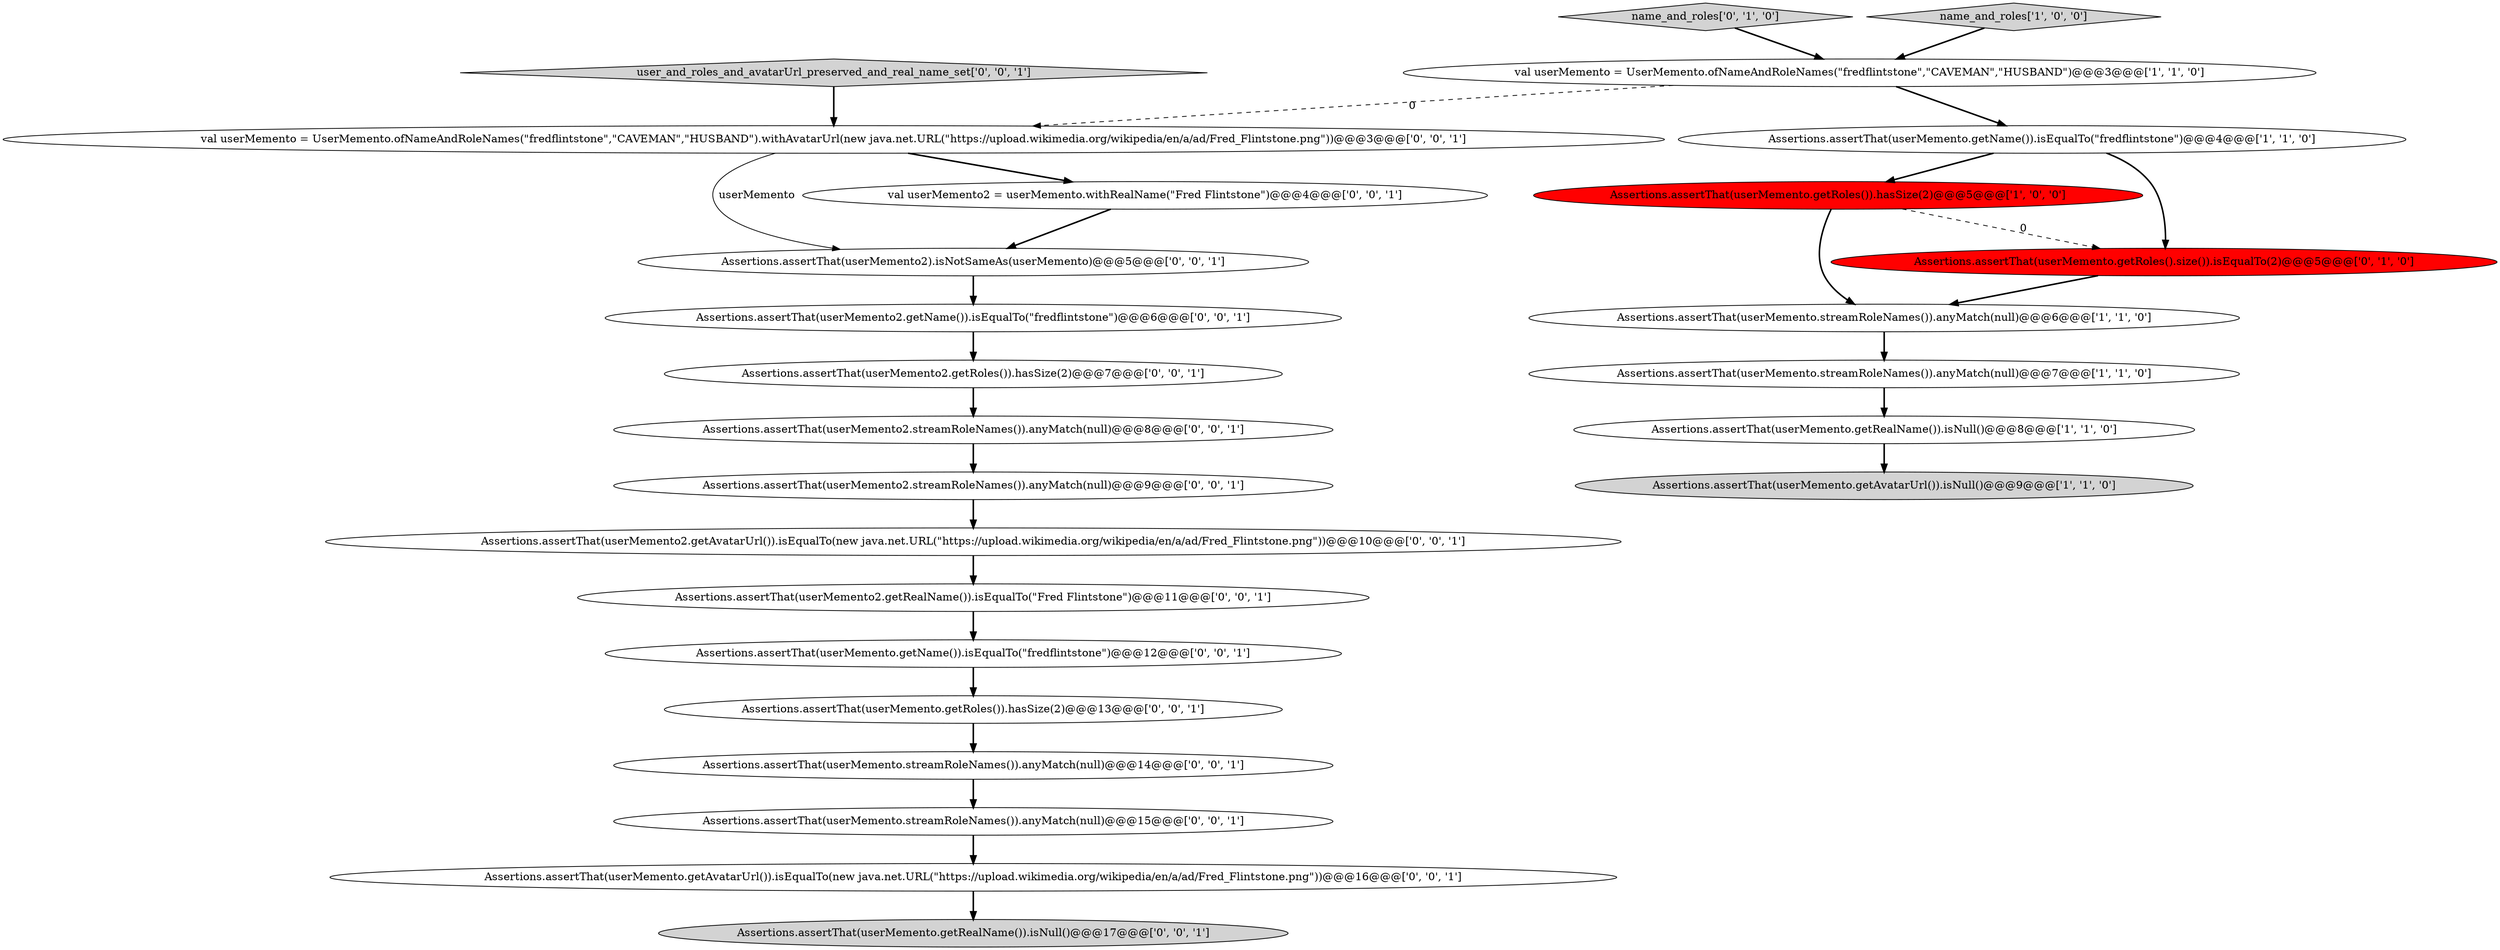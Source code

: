 digraph {
10 [style = filled, label = "Assertions.assertThat(userMemento2.getRoles()).hasSize(2)@@@7@@@['0', '0', '1']", fillcolor = white, shape = ellipse image = "AAA0AAABBB3BBB"];
14 [style = filled, label = "user_and_roles_and_avatarUrl_preserved_and_real_name_set['0', '0', '1']", fillcolor = lightgray, shape = diamond image = "AAA0AAABBB3BBB"];
15 [style = filled, label = "Assertions.assertThat(userMemento2.getName()).isEqualTo(\"fredflintstone\")@@@6@@@['0', '0', '1']", fillcolor = white, shape = ellipse image = "AAA0AAABBB3BBB"];
18 [style = filled, label = "Assertions.assertThat(userMemento2.streamRoleNames()).anyMatch(null)@@@8@@@['0', '0', '1']", fillcolor = white, shape = ellipse image = "AAA0AAABBB3BBB"];
22 [style = filled, label = "Assertions.assertThat(userMemento.getRoles()).hasSize(2)@@@13@@@['0', '0', '1']", fillcolor = white, shape = ellipse image = "AAA0AAABBB3BBB"];
16 [style = filled, label = "Assertions.assertThat(userMemento2.streamRoleNames()).anyMatch(null)@@@9@@@['0', '0', '1']", fillcolor = white, shape = ellipse image = "AAA0AAABBB3BBB"];
1 [style = filled, label = "Assertions.assertThat(userMemento.streamRoleNames()).anyMatch(null)@@@7@@@['1', '1', '0']", fillcolor = white, shape = ellipse image = "AAA0AAABBB1BBB"];
11 [style = filled, label = "Assertions.assertThat(userMemento2).isNotSameAs(userMemento)@@@5@@@['0', '0', '1']", fillcolor = white, shape = ellipse image = "AAA0AAABBB3BBB"];
5 [style = filled, label = "Assertions.assertThat(userMemento.streamRoleNames()).anyMatch(null)@@@6@@@['1', '1', '0']", fillcolor = white, shape = ellipse image = "AAA0AAABBB1BBB"];
6 [style = filled, label = "Assertions.assertThat(userMemento.getRealName()).isNull()@@@8@@@['1', '1', '0']", fillcolor = white, shape = ellipse image = "AAA0AAABBB1BBB"];
8 [style = filled, label = "name_and_roles['0', '1', '0']", fillcolor = lightgray, shape = diamond image = "AAA0AAABBB2BBB"];
2 [style = filled, label = "name_and_roles['1', '0', '0']", fillcolor = lightgray, shape = diamond image = "AAA0AAABBB1BBB"];
20 [style = filled, label = "Assertions.assertThat(userMemento.streamRoleNames()).anyMatch(null)@@@14@@@['0', '0', '1']", fillcolor = white, shape = ellipse image = "AAA0AAABBB3BBB"];
23 [style = filled, label = "Assertions.assertThat(userMemento.streamRoleNames()).anyMatch(null)@@@15@@@['0', '0', '1']", fillcolor = white, shape = ellipse image = "AAA0AAABBB3BBB"];
25 [style = filled, label = "val userMemento2 = userMemento.withRealName(\"Fred Flintstone\")@@@4@@@['0', '0', '1']", fillcolor = white, shape = ellipse image = "AAA0AAABBB3BBB"];
0 [style = filled, label = "Assertions.assertThat(userMemento.getAvatarUrl()).isNull()@@@9@@@['1', '1', '0']", fillcolor = lightgray, shape = ellipse image = "AAA0AAABBB1BBB"];
4 [style = filled, label = "Assertions.assertThat(userMemento.getRoles()).hasSize(2)@@@5@@@['1', '0', '0']", fillcolor = red, shape = ellipse image = "AAA1AAABBB1BBB"];
9 [style = filled, label = "Assertions.assertThat(userMemento.getRoles().size()).isEqualTo(2)@@@5@@@['0', '1', '0']", fillcolor = red, shape = ellipse image = "AAA1AAABBB2BBB"];
19 [style = filled, label = "Assertions.assertThat(userMemento2.getAvatarUrl()).isEqualTo(new java.net.URL(\"https://upload.wikimedia.org/wikipedia/en/a/ad/Fred_Flintstone.png\"))@@@10@@@['0', '0', '1']", fillcolor = white, shape = ellipse image = "AAA0AAABBB3BBB"];
24 [style = filled, label = "Assertions.assertThat(userMemento.getRealName()).isNull()@@@17@@@['0', '0', '1']", fillcolor = lightgray, shape = ellipse image = "AAA0AAABBB3BBB"];
13 [style = filled, label = "val userMemento = UserMemento.ofNameAndRoleNames(\"fredflintstone\",\"CAVEMAN\",\"HUSBAND\").withAvatarUrl(new java.net.URL(\"https://upload.wikimedia.org/wikipedia/en/a/ad/Fred_Flintstone.png\"))@@@3@@@['0', '0', '1']", fillcolor = white, shape = ellipse image = "AAA0AAABBB3BBB"];
17 [style = filled, label = "Assertions.assertThat(userMemento2.getRealName()).isEqualTo(\"Fred Flintstone\")@@@11@@@['0', '0', '1']", fillcolor = white, shape = ellipse image = "AAA0AAABBB3BBB"];
12 [style = filled, label = "Assertions.assertThat(userMemento.getAvatarUrl()).isEqualTo(new java.net.URL(\"https://upload.wikimedia.org/wikipedia/en/a/ad/Fred_Flintstone.png\"))@@@16@@@['0', '0', '1']", fillcolor = white, shape = ellipse image = "AAA0AAABBB3BBB"];
21 [style = filled, label = "Assertions.assertThat(userMemento.getName()).isEqualTo(\"fredflintstone\")@@@12@@@['0', '0', '1']", fillcolor = white, shape = ellipse image = "AAA0AAABBB3BBB"];
7 [style = filled, label = "Assertions.assertThat(userMemento.getName()).isEqualTo(\"fredflintstone\")@@@4@@@['1', '1', '0']", fillcolor = white, shape = ellipse image = "AAA0AAABBB1BBB"];
3 [style = filled, label = "val userMemento = UserMemento.ofNameAndRoleNames(\"fredflintstone\",\"CAVEMAN\",\"HUSBAND\")@@@3@@@['1', '1', '0']", fillcolor = white, shape = ellipse image = "AAA0AAABBB1BBB"];
13->25 [style = bold, label=""];
10->18 [style = bold, label=""];
15->10 [style = bold, label=""];
2->3 [style = bold, label=""];
8->3 [style = bold, label=""];
6->0 [style = bold, label=""];
19->17 [style = bold, label=""];
7->4 [style = bold, label=""];
12->24 [style = bold, label=""];
16->19 [style = bold, label=""];
3->13 [style = dashed, label="0"];
11->15 [style = bold, label=""];
7->9 [style = bold, label=""];
5->1 [style = bold, label=""];
4->9 [style = dashed, label="0"];
1->6 [style = bold, label=""];
20->23 [style = bold, label=""];
22->20 [style = bold, label=""];
3->7 [style = bold, label=""];
21->22 [style = bold, label=""];
25->11 [style = bold, label=""];
13->11 [style = solid, label="userMemento"];
9->5 [style = bold, label=""];
23->12 [style = bold, label=""];
14->13 [style = bold, label=""];
4->5 [style = bold, label=""];
17->21 [style = bold, label=""];
18->16 [style = bold, label=""];
}
